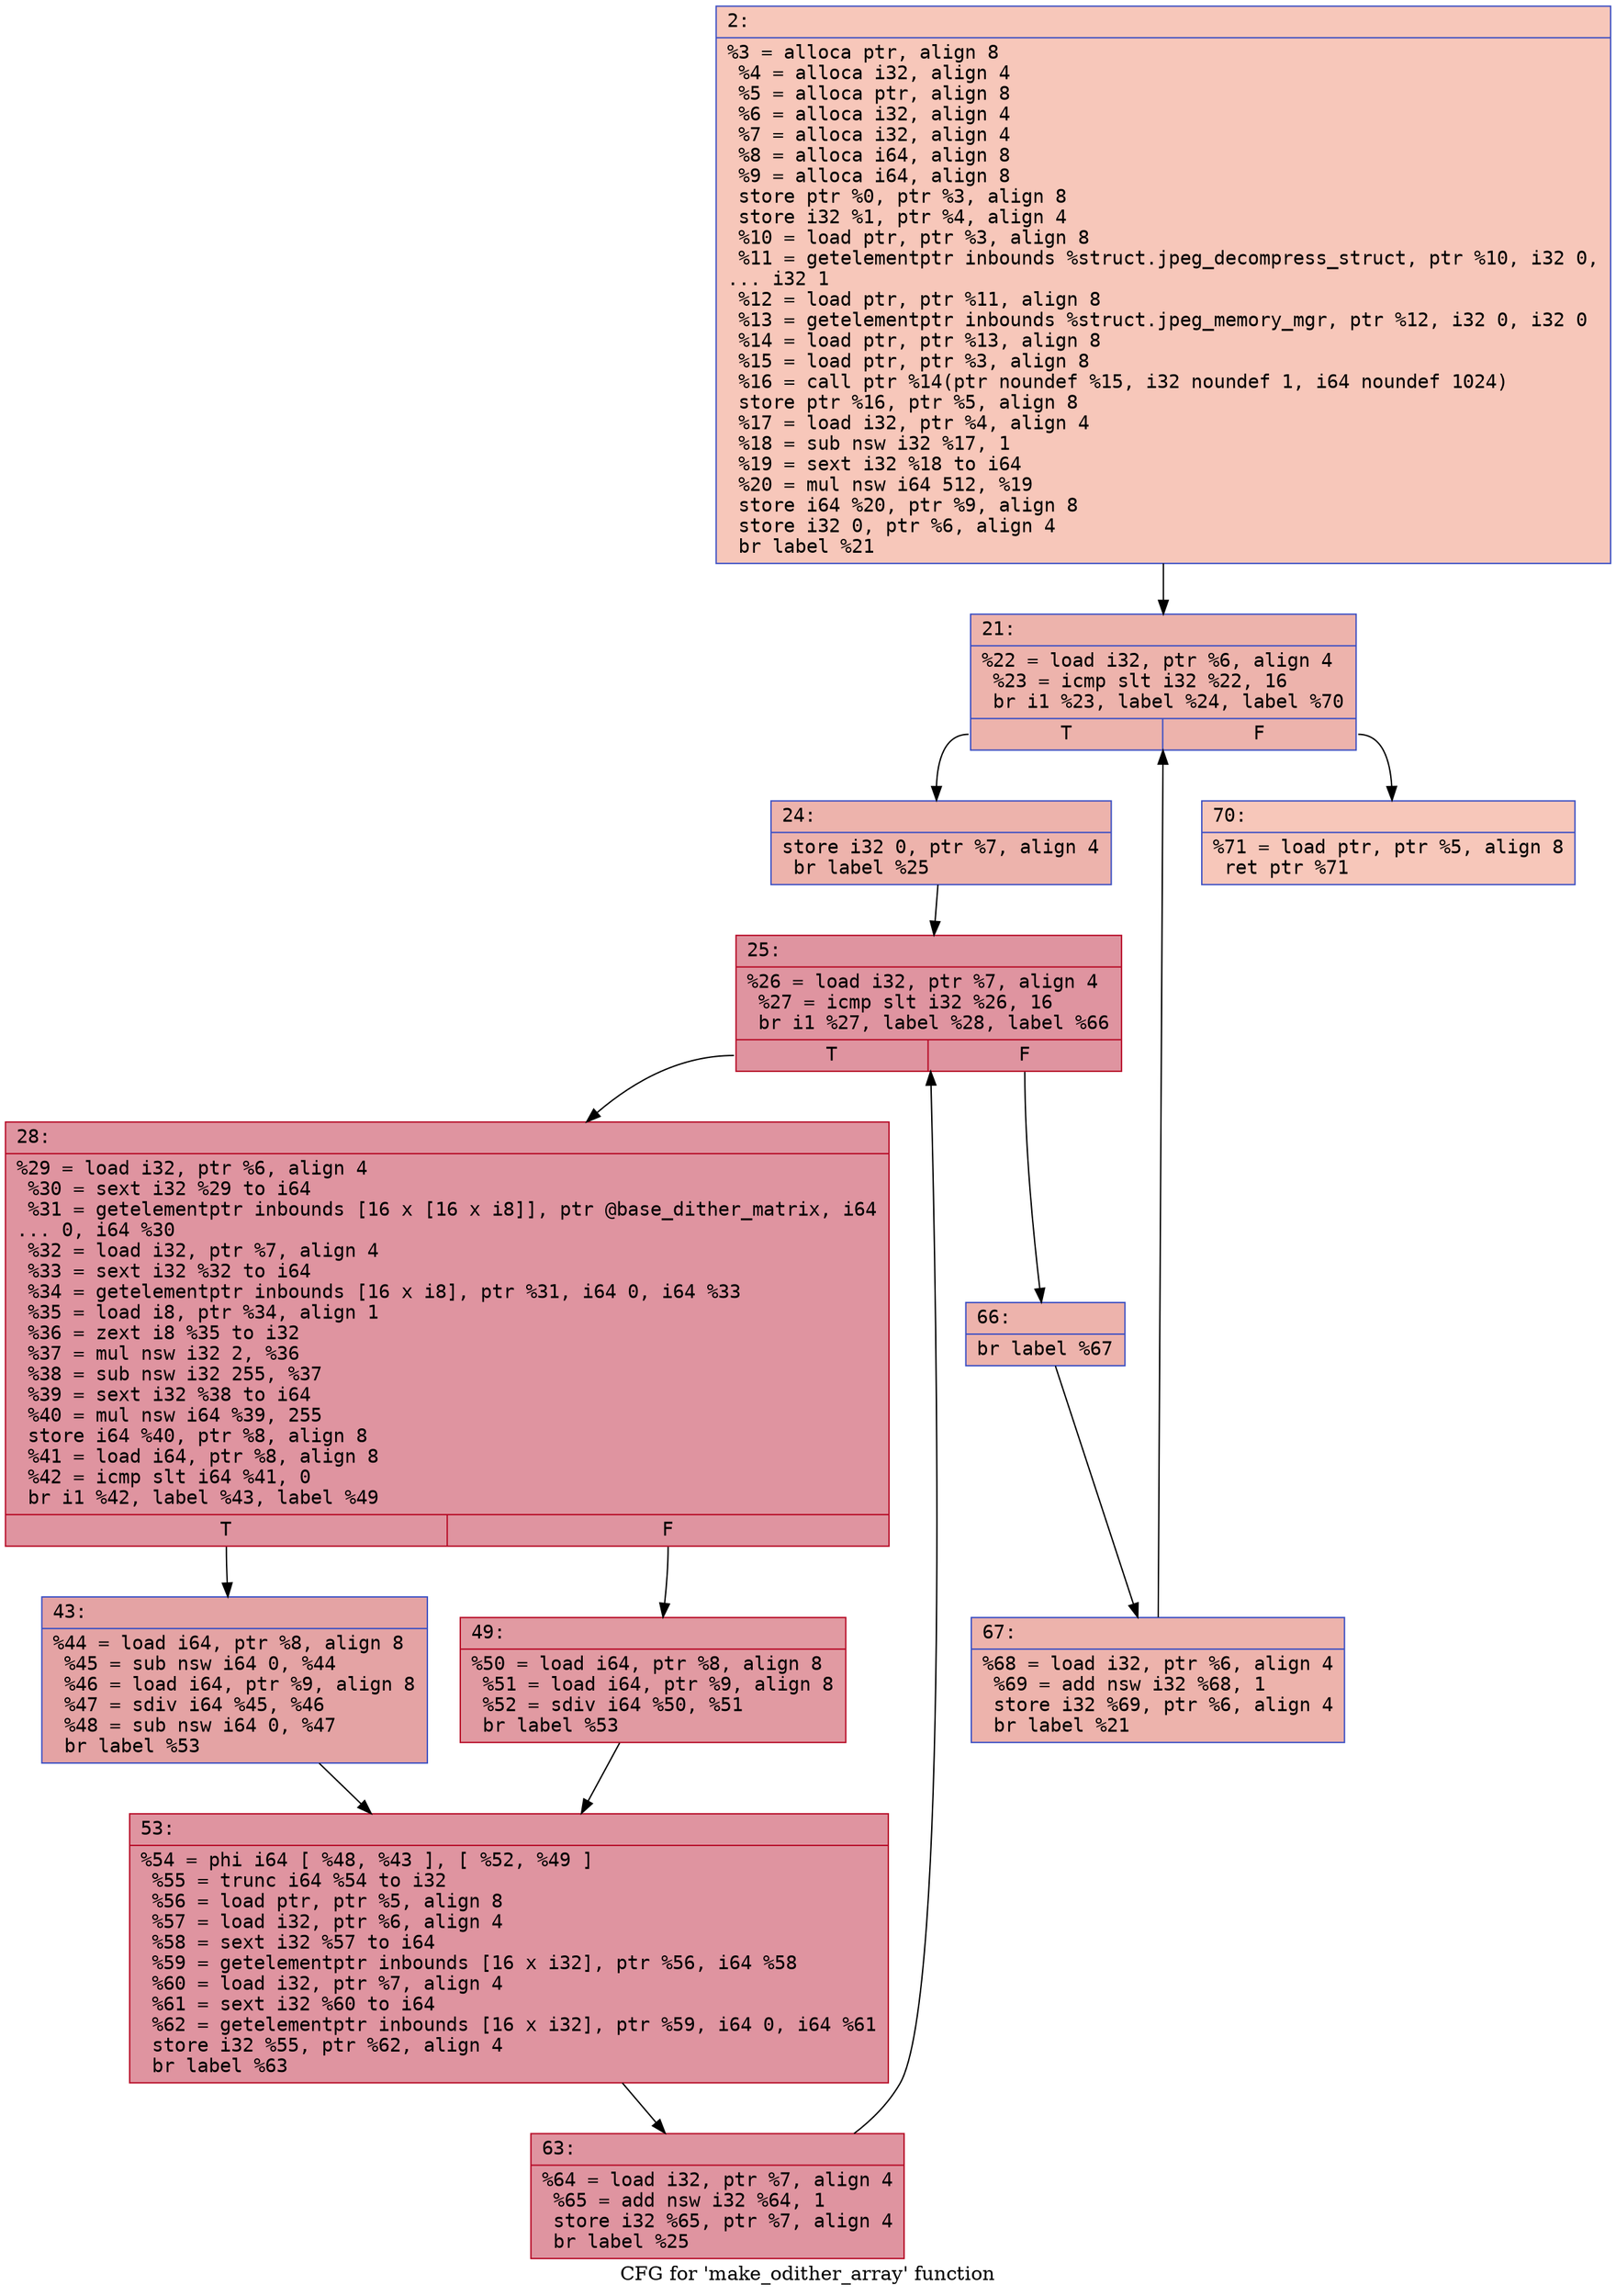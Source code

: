 digraph "CFG for 'make_odither_array' function" {
	label="CFG for 'make_odither_array' function";

	Node0x600002355450 [shape=record,color="#3d50c3ff", style=filled, fillcolor="#ec7f6370" fontname="Courier",label="{2:\l|  %3 = alloca ptr, align 8\l  %4 = alloca i32, align 4\l  %5 = alloca ptr, align 8\l  %6 = alloca i32, align 4\l  %7 = alloca i32, align 4\l  %8 = alloca i64, align 8\l  %9 = alloca i64, align 8\l  store ptr %0, ptr %3, align 8\l  store i32 %1, ptr %4, align 4\l  %10 = load ptr, ptr %3, align 8\l  %11 = getelementptr inbounds %struct.jpeg_decompress_struct, ptr %10, i32 0,\l... i32 1\l  %12 = load ptr, ptr %11, align 8\l  %13 = getelementptr inbounds %struct.jpeg_memory_mgr, ptr %12, i32 0, i32 0\l  %14 = load ptr, ptr %13, align 8\l  %15 = load ptr, ptr %3, align 8\l  %16 = call ptr %14(ptr noundef %15, i32 noundef 1, i64 noundef 1024)\l  store ptr %16, ptr %5, align 8\l  %17 = load i32, ptr %4, align 4\l  %18 = sub nsw i32 %17, 1\l  %19 = sext i32 %18 to i64\l  %20 = mul nsw i64 512, %19\l  store i64 %20, ptr %9, align 8\l  store i32 0, ptr %6, align 4\l  br label %21\l}"];
	Node0x600002355450 -> Node0x6000023554a0[tooltip="2 -> 21\nProbability 100.00%" ];
	Node0x6000023554a0 [shape=record,color="#3d50c3ff", style=filled, fillcolor="#d6524470" fontname="Courier",label="{21:\l|  %22 = load i32, ptr %6, align 4\l  %23 = icmp slt i32 %22, 16\l  br i1 %23, label %24, label %70\l|{<s0>T|<s1>F}}"];
	Node0x6000023554a0:s0 -> Node0x6000023554f0[tooltip="21 -> 24\nProbability 96.88%" ];
	Node0x6000023554a0:s1 -> Node0x6000023557c0[tooltip="21 -> 70\nProbability 3.12%" ];
	Node0x6000023554f0 [shape=record,color="#3d50c3ff", style=filled, fillcolor="#d6524470" fontname="Courier",label="{24:\l|  store i32 0, ptr %7, align 4\l  br label %25\l}"];
	Node0x6000023554f0 -> Node0x600002355540[tooltip="24 -> 25\nProbability 100.00%" ];
	Node0x600002355540 [shape=record,color="#b70d28ff", style=filled, fillcolor="#b70d2870" fontname="Courier",label="{25:\l|  %26 = load i32, ptr %7, align 4\l  %27 = icmp slt i32 %26, 16\l  br i1 %27, label %28, label %66\l|{<s0>T|<s1>F}}"];
	Node0x600002355540:s0 -> Node0x600002355590[tooltip="25 -> 28\nProbability 96.88%" ];
	Node0x600002355540:s1 -> Node0x600002355720[tooltip="25 -> 66\nProbability 3.12%" ];
	Node0x600002355590 [shape=record,color="#b70d28ff", style=filled, fillcolor="#b70d2870" fontname="Courier",label="{28:\l|  %29 = load i32, ptr %6, align 4\l  %30 = sext i32 %29 to i64\l  %31 = getelementptr inbounds [16 x [16 x i8]], ptr @base_dither_matrix, i64\l... 0, i64 %30\l  %32 = load i32, ptr %7, align 4\l  %33 = sext i32 %32 to i64\l  %34 = getelementptr inbounds [16 x i8], ptr %31, i64 0, i64 %33\l  %35 = load i8, ptr %34, align 1\l  %36 = zext i8 %35 to i32\l  %37 = mul nsw i32 2, %36\l  %38 = sub nsw i32 255, %37\l  %39 = sext i32 %38 to i64\l  %40 = mul nsw i64 %39, 255\l  store i64 %40, ptr %8, align 8\l  %41 = load i64, ptr %8, align 8\l  %42 = icmp slt i64 %41, 0\l  br i1 %42, label %43, label %49\l|{<s0>T|<s1>F}}"];
	Node0x600002355590:s0 -> Node0x6000023555e0[tooltip="28 -> 43\nProbability 37.50%" ];
	Node0x600002355590:s1 -> Node0x600002355630[tooltip="28 -> 49\nProbability 62.50%" ];
	Node0x6000023555e0 [shape=record,color="#3d50c3ff", style=filled, fillcolor="#c32e3170" fontname="Courier",label="{43:\l|  %44 = load i64, ptr %8, align 8\l  %45 = sub nsw i64 0, %44\l  %46 = load i64, ptr %9, align 8\l  %47 = sdiv i64 %45, %46\l  %48 = sub nsw i64 0, %47\l  br label %53\l}"];
	Node0x6000023555e0 -> Node0x600002355680[tooltip="43 -> 53\nProbability 100.00%" ];
	Node0x600002355630 [shape=record,color="#b70d28ff", style=filled, fillcolor="#bb1b2c70" fontname="Courier",label="{49:\l|  %50 = load i64, ptr %8, align 8\l  %51 = load i64, ptr %9, align 8\l  %52 = sdiv i64 %50, %51\l  br label %53\l}"];
	Node0x600002355630 -> Node0x600002355680[tooltip="49 -> 53\nProbability 100.00%" ];
	Node0x600002355680 [shape=record,color="#b70d28ff", style=filled, fillcolor="#b70d2870" fontname="Courier",label="{53:\l|  %54 = phi i64 [ %48, %43 ], [ %52, %49 ]\l  %55 = trunc i64 %54 to i32\l  %56 = load ptr, ptr %5, align 8\l  %57 = load i32, ptr %6, align 4\l  %58 = sext i32 %57 to i64\l  %59 = getelementptr inbounds [16 x i32], ptr %56, i64 %58\l  %60 = load i32, ptr %7, align 4\l  %61 = sext i32 %60 to i64\l  %62 = getelementptr inbounds [16 x i32], ptr %59, i64 0, i64 %61\l  store i32 %55, ptr %62, align 4\l  br label %63\l}"];
	Node0x600002355680 -> Node0x6000023556d0[tooltip="53 -> 63\nProbability 100.00%" ];
	Node0x6000023556d0 [shape=record,color="#b70d28ff", style=filled, fillcolor="#b70d2870" fontname="Courier",label="{63:\l|  %64 = load i32, ptr %7, align 4\l  %65 = add nsw i32 %64, 1\l  store i32 %65, ptr %7, align 4\l  br label %25\l}"];
	Node0x6000023556d0 -> Node0x600002355540[tooltip="63 -> 25\nProbability 100.00%" ];
	Node0x600002355720 [shape=record,color="#3d50c3ff", style=filled, fillcolor="#d6524470" fontname="Courier",label="{66:\l|  br label %67\l}"];
	Node0x600002355720 -> Node0x600002355770[tooltip="66 -> 67\nProbability 100.00%" ];
	Node0x600002355770 [shape=record,color="#3d50c3ff", style=filled, fillcolor="#d6524470" fontname="Courier",label="{67:\l|  %68 = load i32, ptr %6, align 4\l  %69 = add nsw i32 %68, 1\l  store i32 %69, ptr %6, align 4\l  br label %21\l}"];
	Node0x600002355770 -> Node0x6000023554a0[tooltip="67 -> 21\nProbability 100.00%" ];
	Node0x6000023557c0 [shape=record,color="#3d50c3ff", style=filled, fillcolor="#ec7f6370" fontname="Courier",label="{70:\l|  %71 = load ptr, ptr %5, align 8\l  ret ptr %71\l}"];
}

